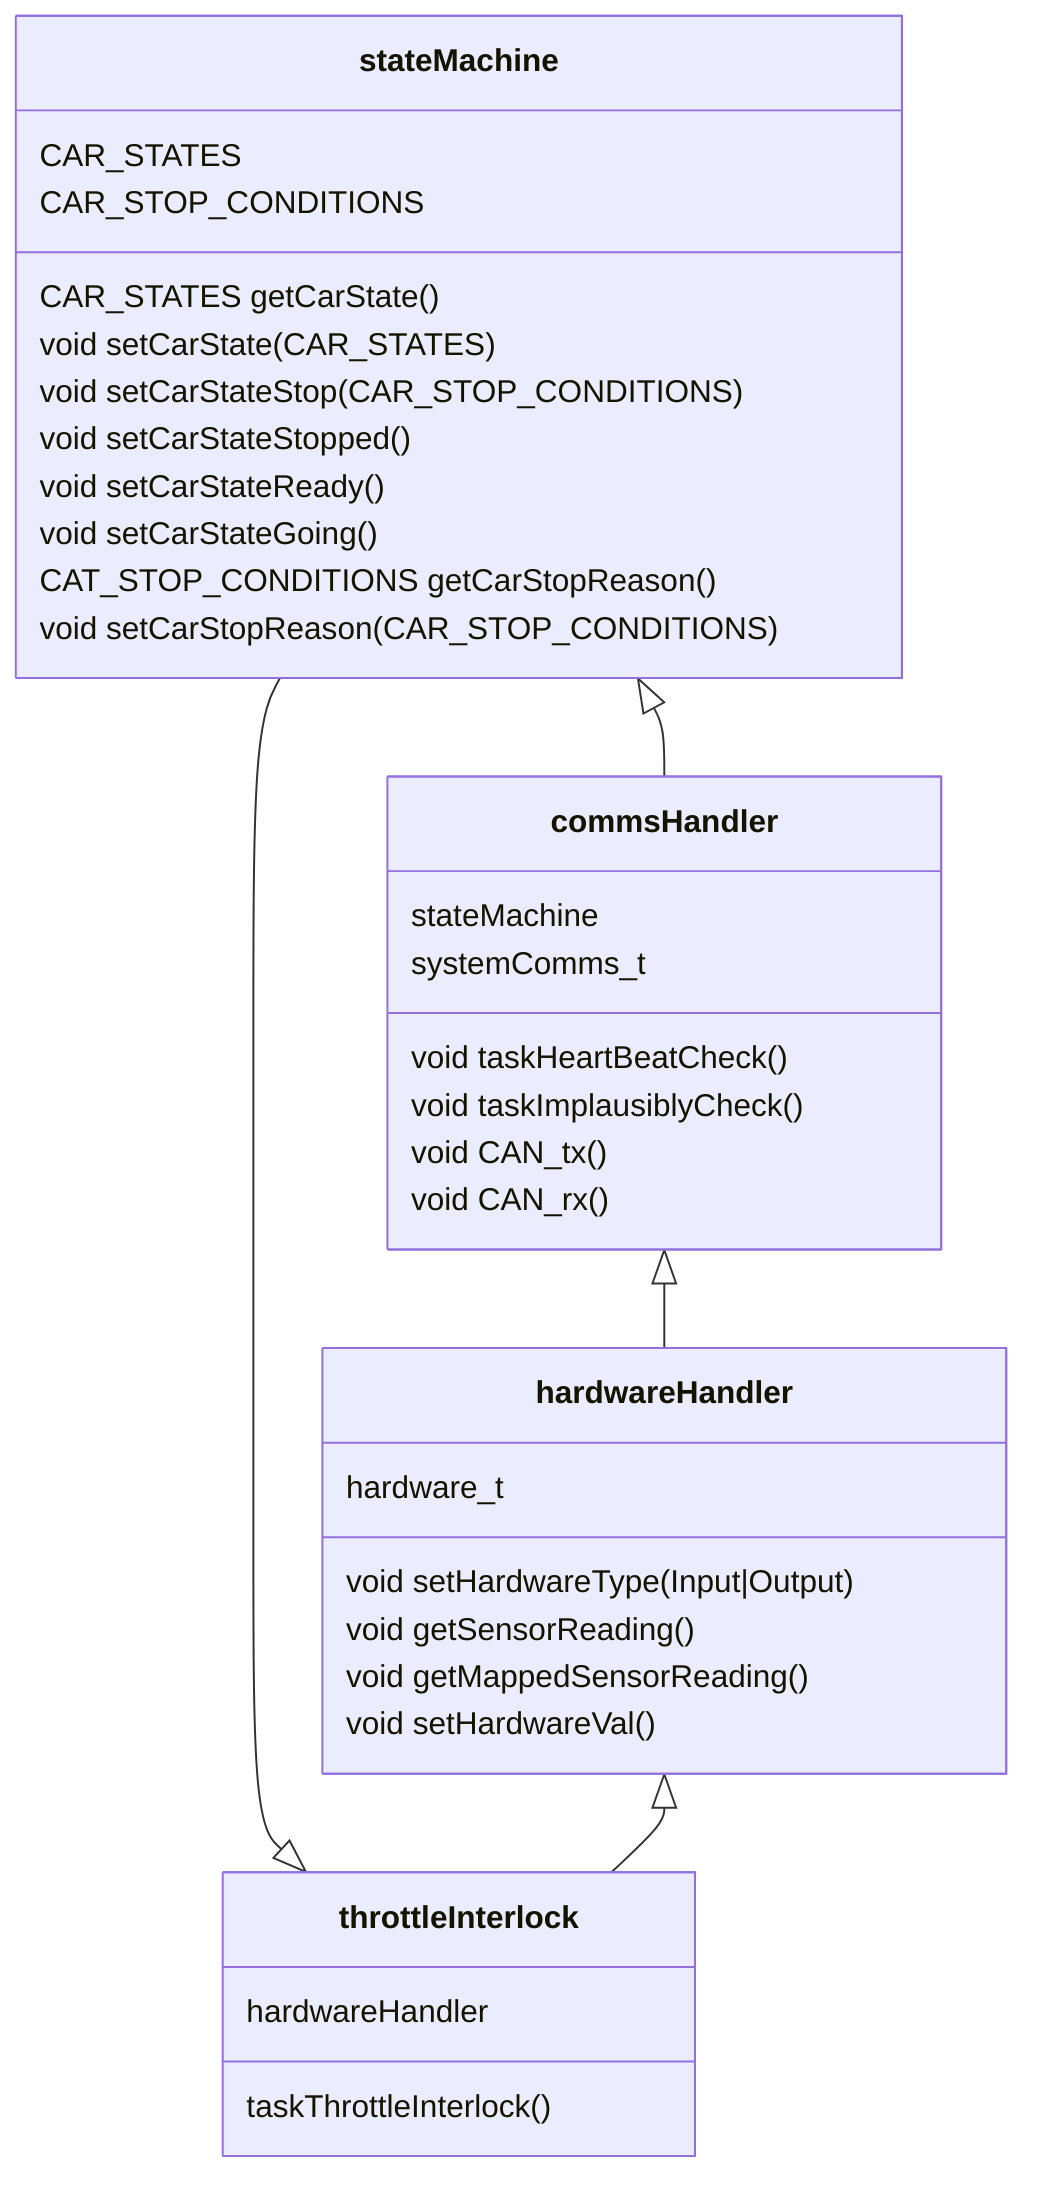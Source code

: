 classDiagram

    class stateMachine{
        CAR_STATES
        CAR_STOP_CONDITIONS

        CAR_STATES getCarState()
        void setCarState(CAR_STATES)
        void setCarStateStop(CAR_STOP_CONDITIONS)
        void setCarStateStopped()
        void setCarStateReady()
        void setCarStateGoing()
        
        CAT_STOP_CONDITIONS getCarStopReason()
        void setCarStopReason(CAR_STOP_CONDITIONS)
    }

    stateMachine <|-- commsHandler
    stateMachine --|> throttleInterlock

    class commsHandler{
        stateMachine
        systemComms_t

        void taskHeartBeatCheck()
        void taskImplausiblyCheck()
        void CAN_tx()
        void CAN_rx()
    }

    class throttleInterlock{
        hardwareHandler
        taskThrottleInterlock()
    }


    commsHandler <|-- hardwareHandler
    hardwareHandler <|-- throttleInterlock

    class hardwareHandler{
        hardware_t

        void setHardwareType(Input|Output)
        void getSensorReading()
        void getMappedSensorReading()
        void setHardwareVal()
    }